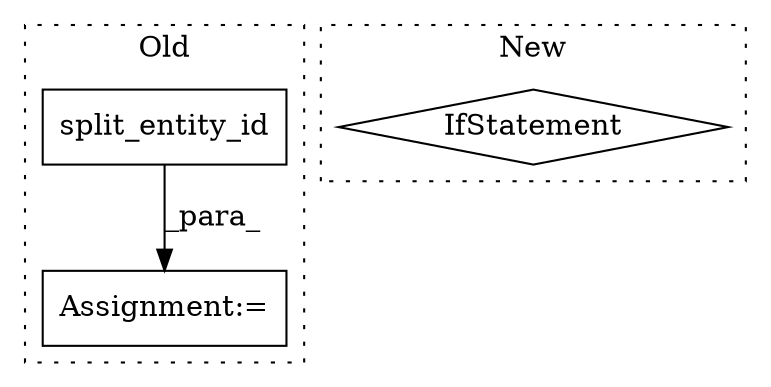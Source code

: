 digraph G {
subgraph cluster0 {
1 [label="split_entity_id" a="32" s="2212,2237" l="16,1" shape="box"];
3 [label="Assignment:=" a="7" s="2192" l="1" shape="box"];
label = "Old";
style="dotted";
}
subgraph cluster1 {
2 [label="IfStatement" a="25" s="1365" l="3" shape="diamond"];
label = "New";
style="dotted";
}
1 -> 3 [label="_para_"];
}